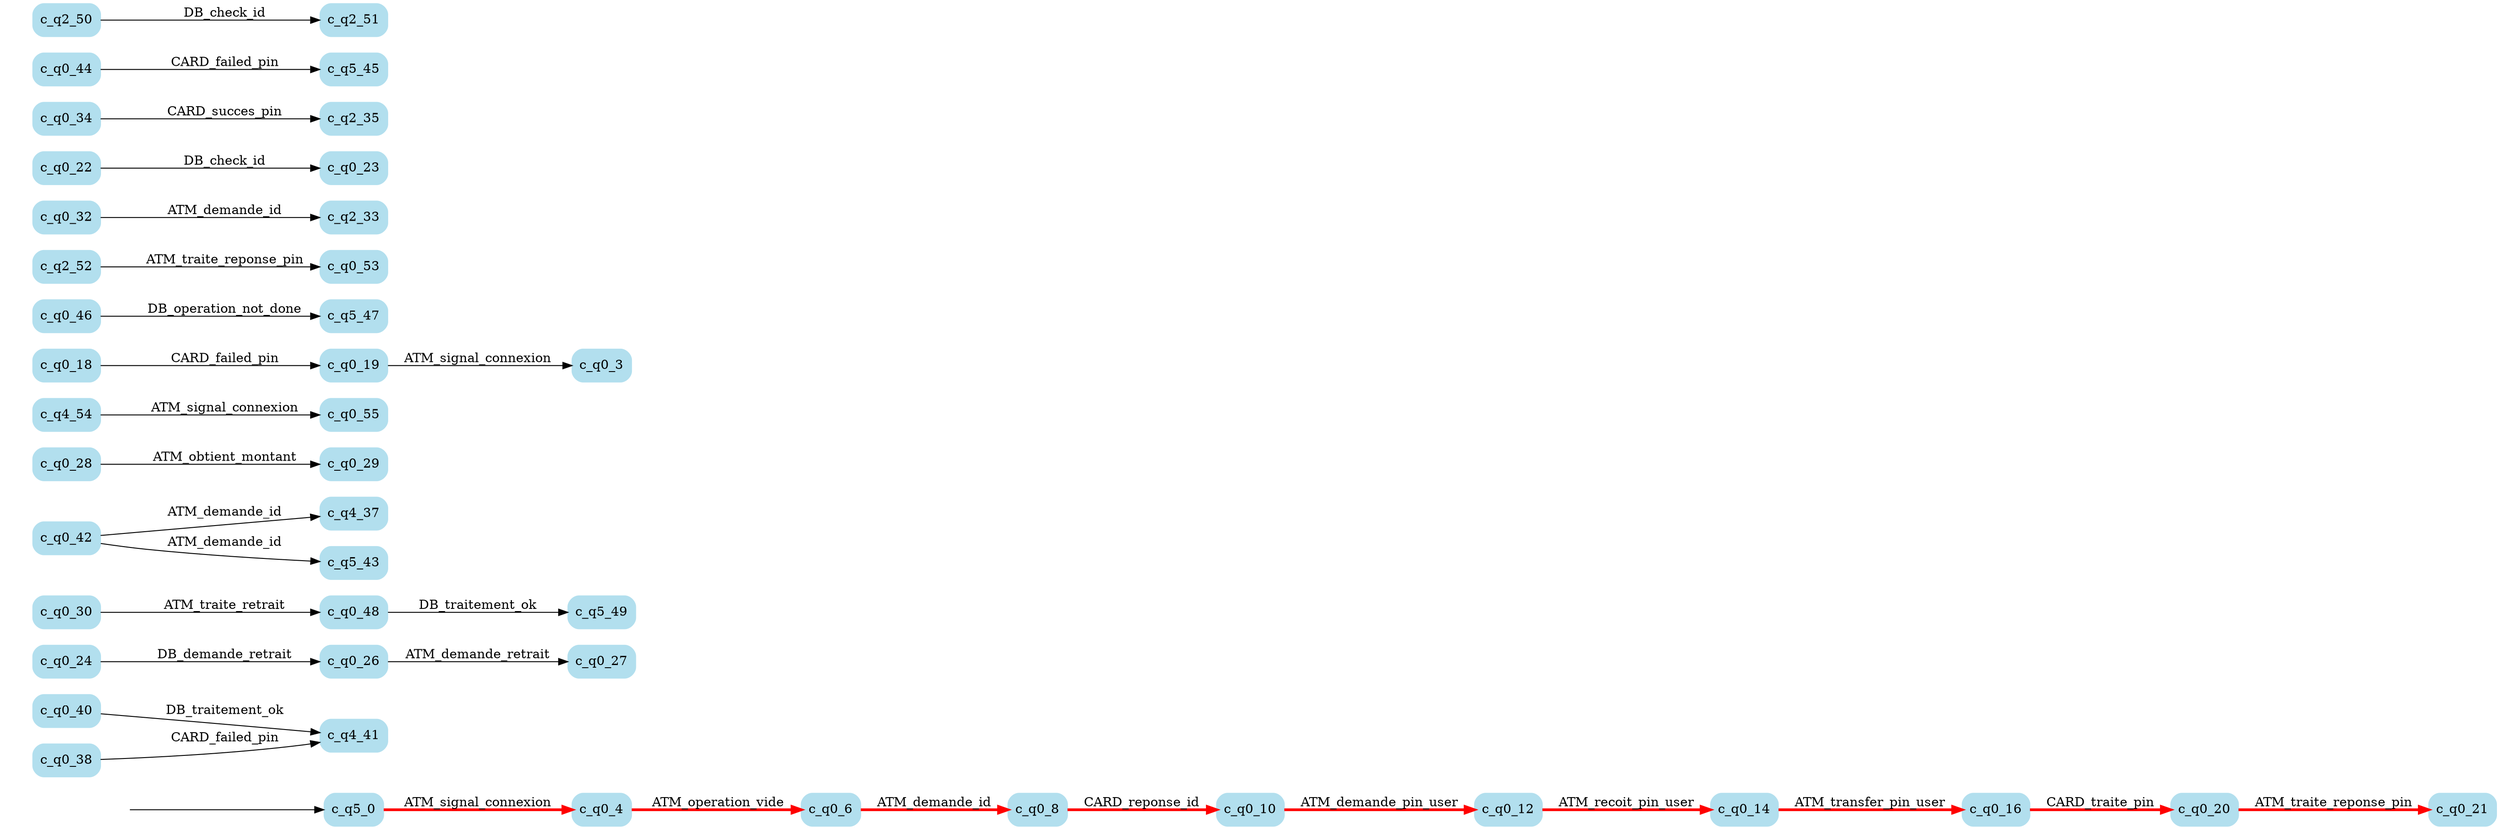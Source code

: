 digraph G {

	rankdir = LR;

	start_c_q5_0[style=invisible];

	node[shape=box, style="rounded, filled", color=lightblue2];

	c_q5_0[label="c_q5_0"];
	c_q0_40[label="c_q0_40"];
	c_q0_24[label="c_q0_24"];
	c_q0_30[label="c_q0_30"];
	c_q4_37[label="c_q4_37"];
	c_q0_21[label="c_q0_21"];
	c_q0_29[label="c_q0_29"];
	c_q4_54[label="c_q4_54"];
	c_q0_10[label="c_q0_10"];
	c_q0_18[label="c_q0_18"];
	c_q0_8[label="c_q0_8"];
	c_q0_46[label="c_q0_46"];
	c_q0_3[label="c_q0_3"];
	c_q4_41[label="c_q4_41"];
	c_q0_53[label="c_q0_53"];
	c_q2_33[label="c_q2_33"];
	c_q0_55[label="c_q0_55"];
	c_q0_22[label="c_q0_22"];
	c_q2_35[label="c_q2_35"];
	c_q0_6[label="c_q0_6"];
	c_q0_28[label="c_q0_28"];
	c_q5_45[label="c_q5_45"];
	c_q2_51[label="c_q2_51"];
	c_q0_4[label="c_q0_4"];
	c_q2_52[label="c_q2_52"];
	c_q0_44[label="c_q0_44"];
	c_q0_27[label="c_q0_27"];
	c_q0_32[label="c_q0_32"];
	c_q0_42[label="c_q0_42"];
	c_q0_12[label="c_q0_12"];
	c_q5_49[label="c_q5_49"];
	c_q0_19[label="c_q0_19"];
	c_q0_14[label="c_q0_14"];
	c_q5_43[label="c_q5_43"];
	c_q0_48[label="c_q0_48"];
	c_q0_34[label="c_q0_34"];
	c_q0_26[label="c_q0_26"];
	c_q0_16[label="c_q0_16"];
	c_q0_23[label="c_q0_23"];
	c_q2_50[label="c_q2_50"];
	c_q0_20[label="c_q0_20"];
	c_q0_38[label="c_q0_38"];
	c_q5_47[label="c_q5_47"];

	start_c_q5_0 -> c_q5_0;
	c_q5_0 -> c_q0_4[label="ATM_signal_connexion", penwidth=3, color=red];
	c_q0_19 -> c_q0_3[label="ATM_signal_connexion"];
	c_q0_4 -> c_q0_6[label="ATM_operation_vide", penwidth=3, color=red];
	c_q0_6 -> c_q0_8[label="ATM_demande_id", penwidth=3, color=red];
	c_q0_8 -> c_q0_10[label="CARD_reponse_id", penwidth=3, color=red];
	c_q0_10 -> c_q0_12[label="ATM_demande_pin_user", penwidth=3, color=red];
	c_q0_12 -> c_q0_14[label="ATM_recoit_pin_user", penwidth=3, color=red];
	c_q0_14 -> c_q0_16[label="ATM_transfer_pin_user", penwidth=3, color=red];
	c_q0_16 -> c_q0_20[label="CARD_traite_pin", penwidth=3, color=red];
	c_q0_18 -> c_q0_19[label="CARD_failed_pin"];
	c_q0_20 -> c_q0_21[label="ATM_traite_reponse_pin", penwidth=3, color=red];
	c_q0_22 -> c_q0_23[label="DB_check_id"];
	c_q0_24 -> c_q0_26[label="DB_demande_retrait"];
	c_q0_26 -> c_q0_27[label="ATM_demande_retrait"];
	c_q0_28 -> c_q0_29[label="ATM_obtient_montant"];
	c_q0_30 -> c_q0_48[label="ATM_traite_retrait"];
	c_q0_32 -> c_q2_33[label="ATM_demande_id"];
	c_q0_34 -> c_q2_35[label="CARD_succes_pin"];
	c_q0_42 -> c_q4_37[label="ATM_demande_id"];
	c_q0_38 -> c_q4_41[label="CARD_failed_pin"];
	c_q0_40 -> c_q4_41[label="DB_traitement_ok"];
	c_q0_42 -> c_q5_43[label="ATM_demande_id"];
	c_q0_44 -> c_q5_45[label="CARD_failed_pin"];
	c_q0_46 -> c_q5_47[label="DB_operation_not_done"];
	c_q0_48 -> c_q5_49[label="DB_traitement_ok"];
	c_q2_50 -> c_q2_51[label="DB_check_id"];
	c_q2_52 -> c_q0_53[label="ATM_traite_reponse_pin"];
	c_q4_54 -> c_q0_55[label="ATM_signal_connexion"];

}